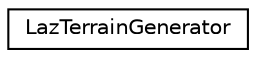 digraph "Graphical Class Hierarchy"
{
  edge [fontname="Helvetica",fontsize="10",labelfontname="Helvetica",labelfontsize="10"];
  node [fontname="Helvetica",fontsize="10",shape=record];
  rankdir="LR";
  Node0 [label="LazTerrainGenerator",height=0.2,width=0.4,color="black", fillcolor="white", style="filled",URL="$class_laz_terrain_generator.html"];
}
